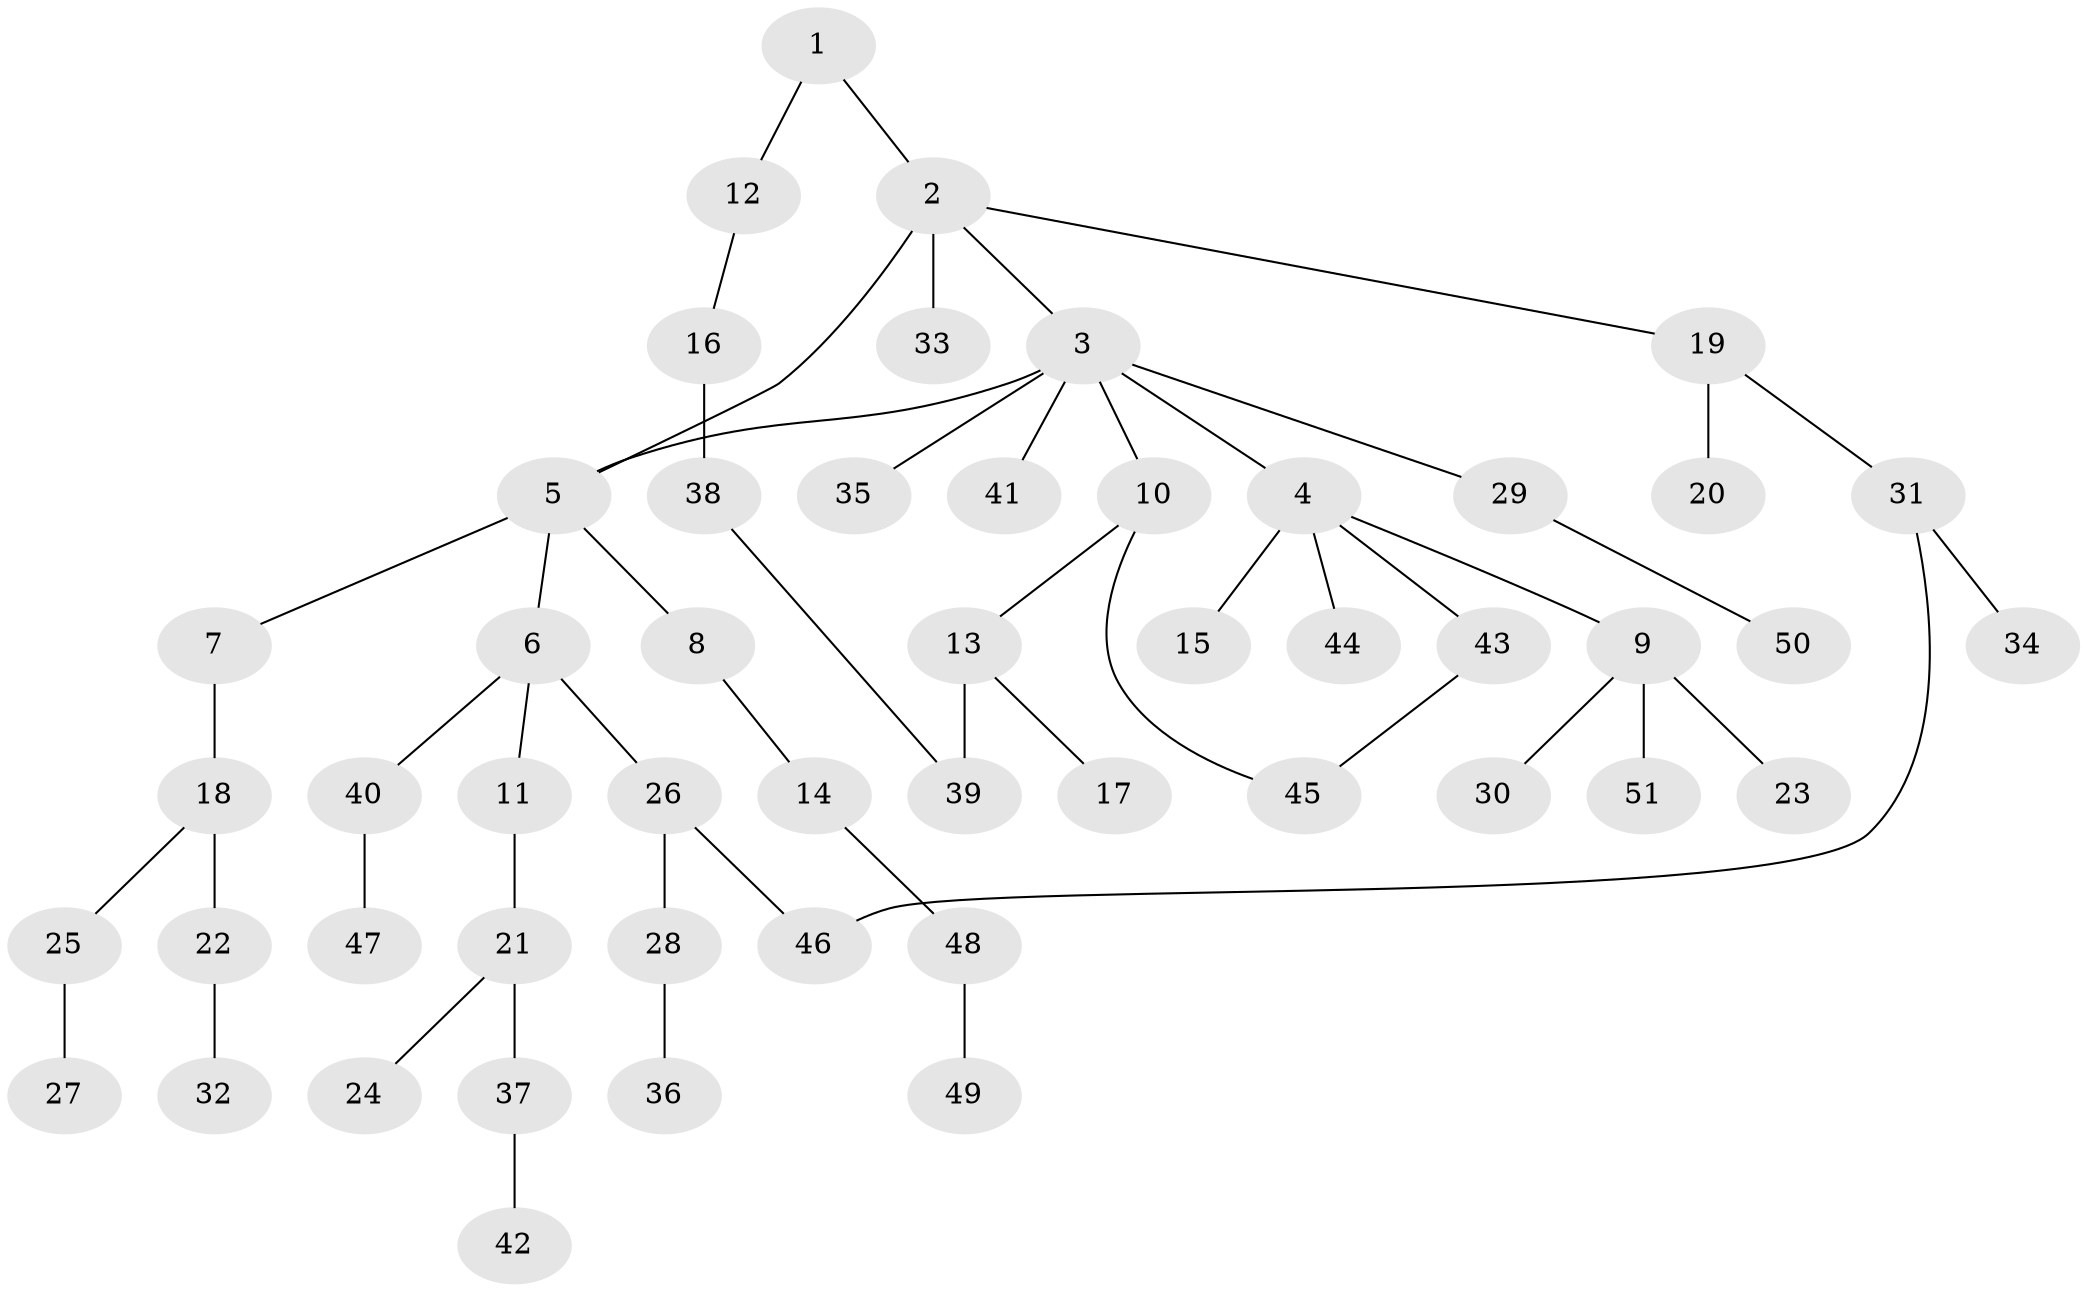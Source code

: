 // original degree distribution, {3: 0.16, 4: 0.07, 7: 0.01, 5: 0.03, 6: 0.01, 2: 0.3, 1: 0.42}
// Generated by graph-tools (version 1.1) at 2025/48/03/04/25 22:48:42]
// undirected, 51 vertices, 54 edges
graph export_dot {
  node [color=gray90,style=filled];
  1;
  2;
  3;
  4;
  5;
  6;
  7;
  8;
  9;
  10;
  11;
  12;
  13;
  14;
  15;
  16;
  17;
  18;
  19;
  20;
  21;
  22;
  23;
  24;
  25;
  26;
  27;
  28;
  29;
  30;
  31;
  32;
  33;
  34;
  35;
  36;
  37;
  38;
  39;
  40;
  41;
  42;
  43;
  44;
  45;
  46;
  47;
  48;
  49;
  50;
  51;
  1 -- 2 [weight=1.0];
  1 -- 12 [weight=1.0];
  2 -- 3 [weight=1.0];
  2 -- 5 [weight=1.0];
  2 -- 19 [weight=1.0];
  2 -- 33 [weight=2.0];
  3 -- 4 [weight=1.0];
  3 -- 5 [weight=1.0];
  3 -- 10 [weight=1.0];
  3 -- 29 [weight=1.0];
  3 -- 35 [weight=1.0];
  3 -- 41 [weight=1.0];
  4 -- 9 [weight=1.0];
  4 -- 15 [weight=3.0];
  4 -- 43 [weight=1.0];
  4 -- 44 [weight=1.0];
  5 -- 6 [weight=1.0];
  5 -- 7 [weight=1.0];
  5 -- 8 [weight=1.0];
  6 -- 11 [weight=1.0];
  6 -- 26 [weight=1.0];
  6 -- 40 [weight=1.0];
  7 -- 18 [weight=2.0];
  8 -- 14 [weight=1.0];
  9 -- 23 [weight=1.0];
  9 -- 30 [weight=1.0];
  9 -- 51 [weight=1.0];
  10 -- 13 [weight=1.0];
  10 -- 45 [weight=1.0];
  11 -- 21 [weight=1.0];
  12 -- 16 [weight=1.0];
  13 -- 17 [weight=1.0];
  13 -- 39 [weight=1.0];
  14 -- 48 [weight=1.0];
  16 -- 38 [weight=1.0];
  18 -- 22 [weight=1.0];
  18 -- 25 [weight=1.0];
  19 -- 20 [weight=1.0];
  19 -- 31 [weight=1.0];
  21 -- 24 [weight=1.0];
  21 -- 37 [weight=1.0];
  22 -- 32 [weight=1.0];
  25 -- 27 [weight=3.0];
  26 -- 28 [weight=1.0];
  26 -- 46 [weight=1.0];
  28 -- 36 [weight=1.0];
  29 -- 50 [weight=1.0];
  31 -- 34 [weight=1.0];
  31 -- 46 [weight=1.0];
  37 -- 42 [weight=1.0];
  38 -- 39 [weight=1.0];
  40 -- 47 [weight=1.0];
  43 -- 45 [weight=1.0];
  48 -- 49 [weight=1.0];
}
